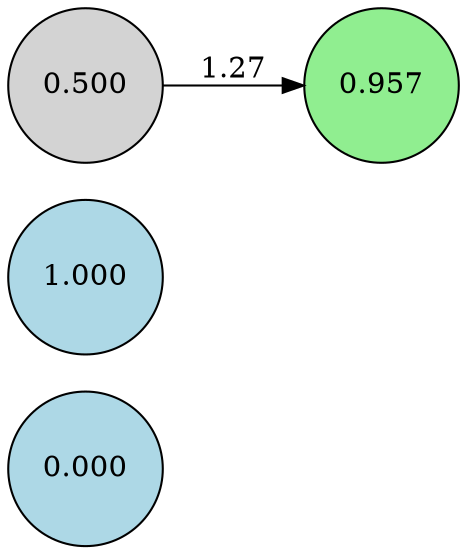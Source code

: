 digraph neat {
  rankdir=LR;
  node [shape=circle];
  node0 [label="0.000", style=filled, fillcolor=lightblue];
  node1 [label="1.000", style=filled, fillcolor=lightblue];
  node110 [label="0.957", style=filled, fillcolor=lightgreen];
  node156 [label="0.500", style=filled, fillcolor=lightgray];
  node156 -> node110 [label="1.27"];
}
